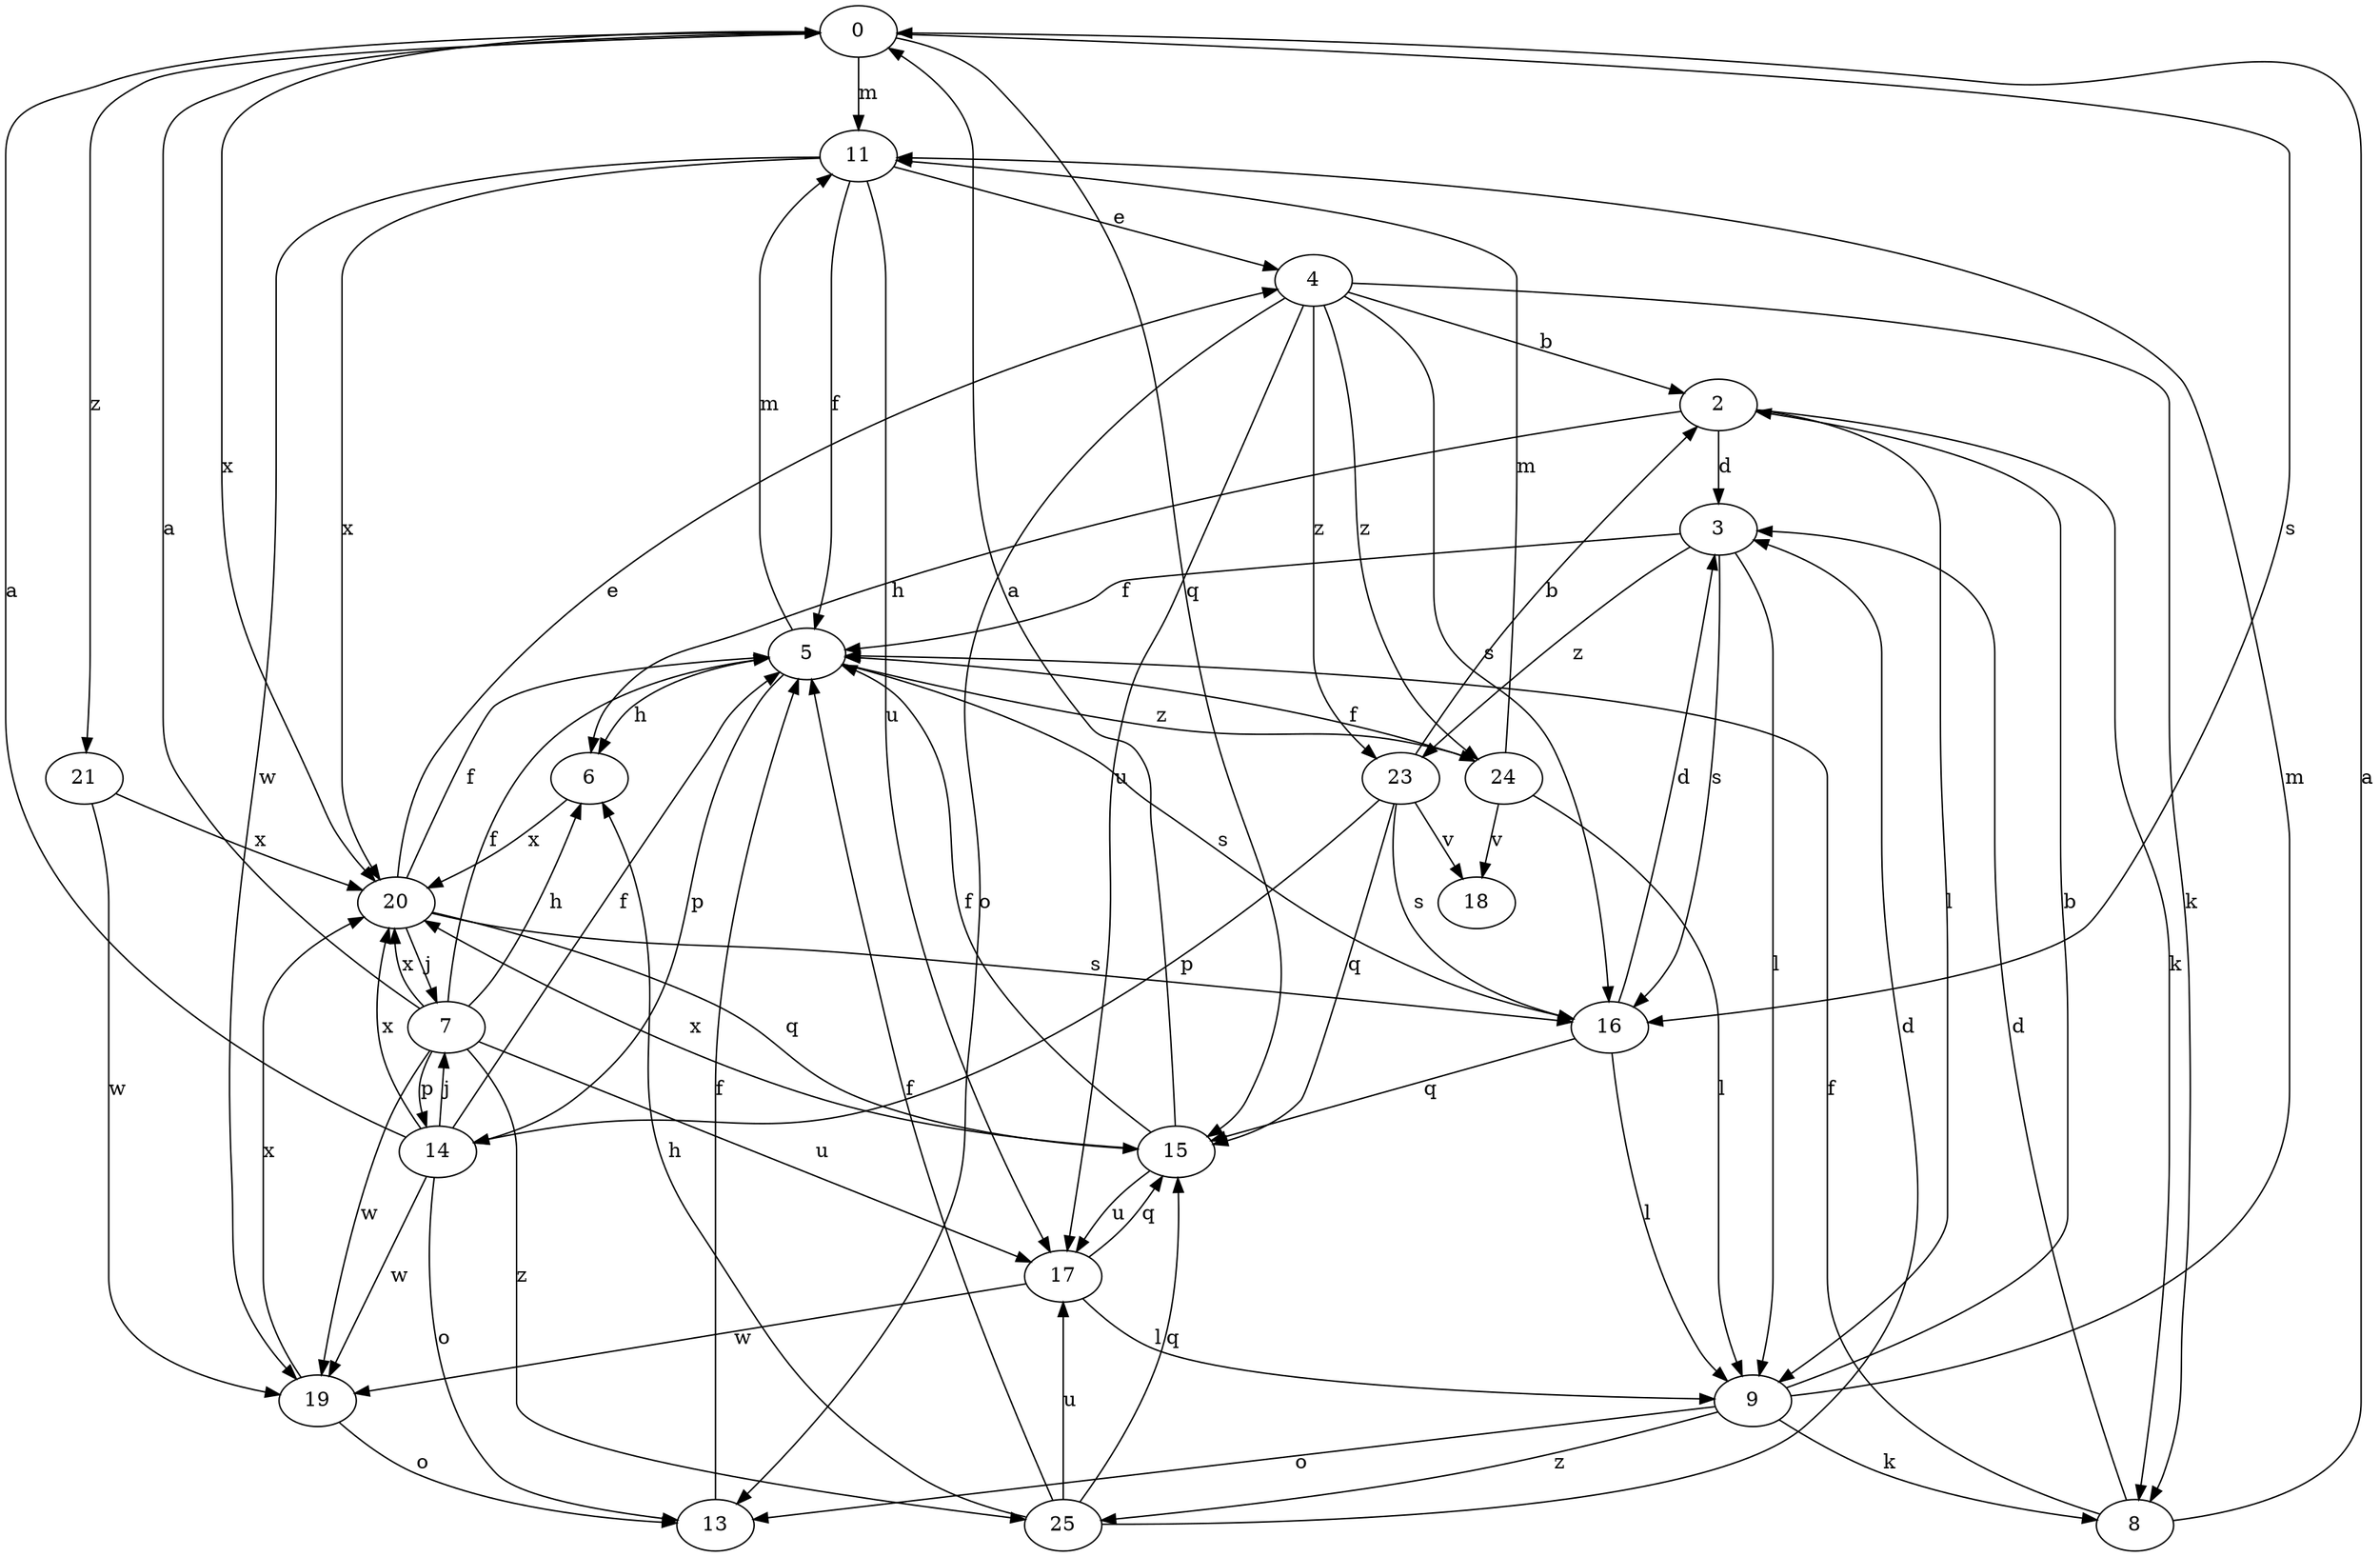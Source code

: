 strict digraph  {
0;
2;
3;
4;
5;
6;
7;
8;
9;
11;
13;
14;
15;
16;
17;
18;
19;
20;
21;
23;
24;
25;
0 -> 11  [label=m];
0 -> 15  [label=q];
0 -> 16  [label=s];
0 -> 20  [label=x];
0 -> 21  [label=z];
2 -> 3  [label=d];
2 -> 6  [label=h];
2 -> 8  [label=k];
2 -> 9  [label=l];
3 -> 5  [label=f];
3 -> 9  [label=l];
3 -> 16  [label=s];
3 -> 23  [label=z];
4 -> 2  [label=b];
4 -> 8  [label=k];
4 -> 13  [label=o];
4 -> 16  [label=s];
4 -> 17  [label=u];
4 -> 23  [label=z];
4 -> 24  [label=z];
5 -> 6  [label=h];
5 -> 11  [label=m];
5 -> 14  [label=p];
5 -> 16  [label=s];
5 -> 24  [label=z];
6 -> 20  [label=x];
7 -> 0  [label=a];
7 -> 5  [label=f];
7 -> 6  [label=h];
7 -> 14  [label=p];
7 -> 17  [label=u];
7 -> 19  [label=w];
7 -> 20  [label=x];
7 -> 25  [label=z];
8 -> 0  [label=a];
8 -> 3  [label=d];
8 -> 5  [label=f];
9 -> 2  [label=b];
9 -> 8  [label=k];
9 -> 11  [label=m];
9 -> 13  [label=o];
9 -> 25  [label=z];
11 -> 4  [label=e];
11 -> 5  [label=f];
11 -> 17  [label=u];
11 -> 19  [label=w];
11 -> 20  [label=x];
13 -> 5  [label=f];
14 -> 0  [label=a];
14 -> 5  [label=f];
14 -> 7  [label=j];
14 -> 13  [label=o];
14 -> 19  [label=w];
14 -> 20  [label=x];
15 -> 0  [label=a];
15 -> 5  [label=f];
15 -> 17  [label=u];
15 -> 20  [label=x];
16 -> 3  [label=d];
16 -> 9  [label=l];
16 -> 15  [label=q];
17 -> 9  [label=l];
17 -> 15  [label=q];
17 -> 19  [label=w];
19 -> 13  [label=o];
19 -> 20  [label=x];
20 -> 4  [label=e];
20 -> 5  [label=f];
20 -> 7  [label=j];
20 -> 15  [label=q];
20 -> 16  [label=s];
21 -> 19  [label=w];
21 -> 20  [label=x];
23 -> 2  [label=b];
23 -> 14  [label=p];
23 -> 15  [label=q];
23 -> 16  [label=s];
23 -> 18  [label=v];
24 -> 5  [label=f];
24 -> 9  [label=l];
24 -> 11  [label=m];
24 -> 18  [label=v];
25 -> 3  [label=d];
25 -> 5  [label=f];
25 -> 6  [label=h];
25 -> 15  [label=q];
25 -> 17  [label=u];
}
